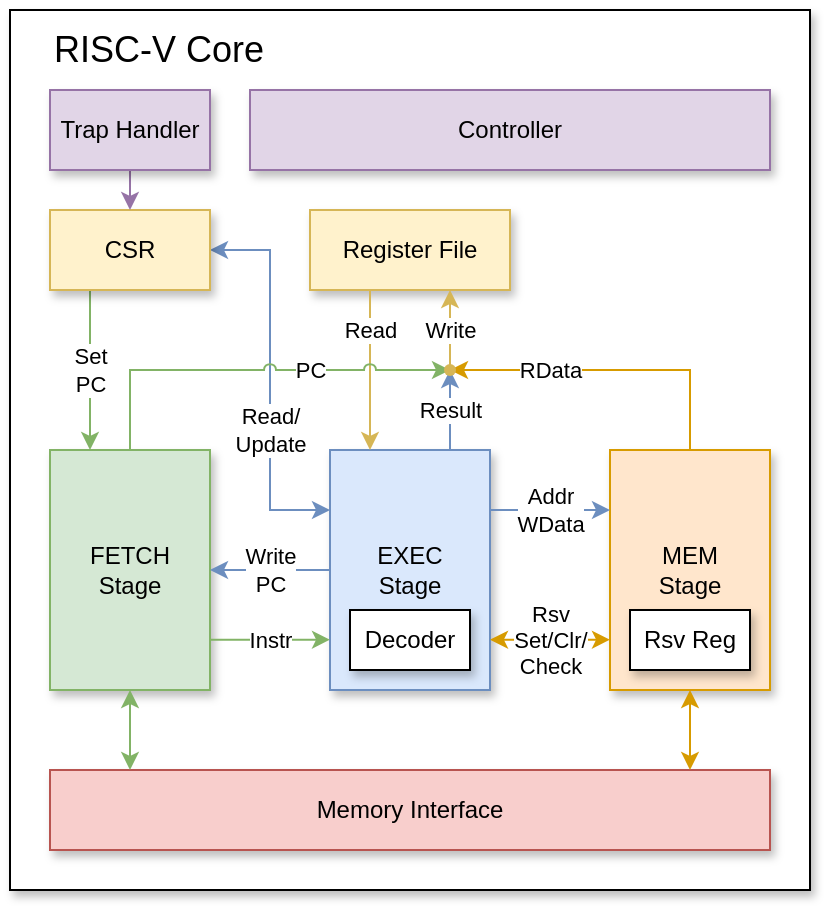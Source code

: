 <mxfile version="26.0.4">
  <diagram name="Core" id="ZIHL9I-fzvVODFl39R_9">
    <mxGraphModel dx="174" dy="736" grid="1" gridSize="10" guides="1" tooltips="1" connect="1" arrows="1" fold="1" page="0" pageScale="1" pageWidth="850" pageHeight="1100" background="none" math="0" shadow="0">
      <root>
        <mxCell id="0" />
        <mxCell id="1" parent="0" />
        <mxCell id="YKvv37CEZBAoWJd9PiFz-44" value="" style="rounded=0;whiteSpace=wrap;html=1;shadow=1;" parent="1" vertex="1">
          <mxGeometry x="440" y="-100" width="400" height="440" as="geometry" />
        </mxCell>
        <mxCell id="YKvv37CEZBAoWJd9PiFz-1" value="FETCH&lt;br&gt;Stage" style="rounded=0;whiteSpace=wrap;html=1;fillColor=#d5e8d4;strokeColor=#82b366;shadow=1;" parent="1" vertex="1">
          <mxGeometry x="460" y="120" width="80" height="120" as="geometry" />
        </mxCell>
        <mxCell id="msB5B2GZLT5xit-KQjT0-4" value="Read/&lt;br&gt;Update" style="edgeStyle=orthogonalEdgeStyle;rounded=0;orthogonalLoop=1;jettySize=auto;html=1;exitX=0;exitY=0.25;exitDx=0;exitDy=0;entryX=1;entryY=0.5;entryDx=0;entryDy=0;fillColor=#dae8fc;strokeColor=#6c8ebf;startArrow=classic;startFill=1;" edge="1" parent="1" source="YKvv37CEZBAoWJd9PiFz-2" target="msB5B2GZLT5xit-KQjT0-1">
          <mxGeometry x="-0.263" relative="1" as="geometry">
            <mxPoint as="offset" />
          </mxGeometry>
        </mxCell>
        <mxCell id="YKvv37CEZBAoWJd9PiFz-2" value="EXEC&lt;br&gt;Stage" style="rounded=0;whiteSpace=wrap;html=1;fillColor=#dae8fc;strokeColor=#6c8ebf;shadow=1;" parent="1" vertex="1">
          <mxGeometry x="600" y="120" width="80" height="120" as="geometry" />
        </mxCell>
        <mxCell id="YKvv37CEZBAoWJd9PiFz-3" value="MEM&lt;br&gt;Stage" style="rounded=0;whiteSpace=wrap;html=1;fillColor=#ffe6cc;strokeColor=#d79b00;shadow=1;" parent="1" vertex="1">
          <mxGeometry x="740" y="120" width="80" height="120" as="geometry" />
        </mxCell>
        <mxCell id="YKvv37CEZBAoWJd9PiFz-6" value="Memory Interface" style="rounded=0;whiteSpace=wrap;html=1;fillColor=#f8cecc;strokeColor=#b85450;shadow=1;" parent="1" vertex="1">
          <mxGeometry x="460" y="280" width="360" height="40" as="geometry" />
        </mxCell>
        <mxCell id="YKvv37CEZBAoWJd9PiFz-34" value="Register File" style="rounded=0;whiteSpace=wrap;html=1;fillColor=#fff2cc;strokeColor=#d6b656;shadow=1;" parent="1" vertex="1">
          <mxGeometry x="590" width="100" height="40" as="geometry" />
        </mxCell>
        <mxCell id="YKvv37CEZBAoWJd9PiFz-7" value="Instr" style="edgeStyle=orthogonalEdgeStyle;rounded=0;orthogonalLoop=1;jettySize=auto;html=1;fillColor=#d5e8d4;strokeColor=#82b366;" parent="1" edge="1">
          <mxGeometry relative="1" as="geometry">
            <mxPoint x="540" y="214.83" as="sourcePoint" />
            <mxPoint x="600" y="214.83" as="targetPoint" />
          </mxGeometry>
        </mxCell>
        <mxCell id="YKvv37CEZBAoWJd9PiFz-10" value="" style="edgeStyle=orthogonalEdgeStyle;rounded=0;orthogonalLoop=1;jettySize=auto;html=1;startArrow=classic;startFill=1;fillColor=#d5e8d4;strokeColor=#82b366;" parent="1" source="YKvv37CEZBAoWJd9PiFz-1" edge="1">
          <mxGeometry relative="1" as="geometry">
            <mxPoint x="500" y="280" as="targetPoint" />
          </mxGeometry>
        </mxCell>
        <mxCell id="YKvv37CEZBAoWJd9PiFz-8" value="Addr&lt;br&gt;WData" style="edgeStyle=orthogonalEdgeStyle;rounded=0;orthogonalLoop=1;jettySize=auto;html=1;fillColor=#dae8fc;strokeColor=#6c8ebf;" parent="1" source="YKvv37CEZBAoWJd9PiFz-2" target="YKvv37CEZBAoWJd9PiFz-3" edge="1">
          <mxGeometry relative="1" as="geometry">
            <Array as="points">
              <mxPoint x="690" y="150" />
              <mxPoint x="690" y="150" />
            </Array>
          </mxGeometry>
        </mxCell>
        <mxCell id="YKvv37CEZBAoWJd9PiFz-16" value="Read" style="edgeStyle=orthogonalEdgeStyle;rounded=0;orthogonalLoop=1;jettySize=auto;html=1;entryX=0.25;entryY=0;entryDx=0;entryDy=0;fillColor=#fff2cc;strokeColor=#d6b656;" parent="1" target="YKvv37CEZBAoWJd9PiFz-2" edge="1">
          <mxGeometry x="-0.5" relative="1" as="geometry">
            <mxPoint x="620" y="40" as="sourcePoint" />
            <Array as="points">
              <mxPoint x="620" y="70" />
              <mxPoint x="620" y="70" />
            </Array>
            <mxPoint as="offset" />
          </mxGeometry>
        </mxCell>
        <mxCell id="YKvv37CEZBAoWJd9PiFz-26" value="Write&lt;br&gt;PC" style="edgeStyle=orthogonalEdgeStyle;rounded=0;orthogonalLoop=1;jettySize=auto;html=1;exitX=0;exitY=0.5;exitDx=0;exitDy=0;entryX=1;entryY=0.5;entryDx=0;entryDy=0;fillColor=#dae8fc;strokeColor=#6c8ebf;" parent="1" source="YKvv37CEZBAoWJd9PiFz-2" target="YKvv37CEZBAoWJd9PiFz-1" edge="1">
          <mxGeometry relative="1" as="geometry" />
        </mxCell>
        <mxCell id="YKvv37CEZBAoWJd9PiFz-11" value="" style="edgeStyle=orthogonalEdgeStyle;rounded=0;orthogonalLoop=1;jettySize=auto;html=1;startArrow=classic;startFill=1;fillColor=#ffe6cc;strokeColor=#d79b00;" parent="1" source="YKvv37CEZBAoWJd9PiFz-3" edge="1">
          <mxGeometry relative="1" as="geometry">
            <mxPoint x="780" y="280" as="targetPoint" />
          </mxGeometry>
        </mxCell>
        <mxCell id="YKvv37CEZBAoWJd9PiFz-17" value="Write" style="edgeStyle=orthogonalEdgeStyle;rounded=0;orthogonalLoop=1;jettySize=auto;html=1;exitDx=0;exitDy=0;fillColor=#fff2cc;strokeColor=#d6b656;" parent="1" source="YKvv37CEZBAoWJd9PiFz-28" edge="1">
          <mxGeometry x="-0.013" relative="1" as="geometry">
            <mxPoint x="660" y="40" as="targetPoint" />
            <mxPoint as="offset" />
          </mxGeometry>
        </mxCell>
        <mxCell id="YKvv37CEZBAoWJd9PiFz-29" value="RData" style="edgeStyle=orthogonalEdgeStyle;rounded=0;orthogonalLoop=1;jettySize=auto;html=1;exitX=0.5;exitY=0;exitDx=0;exitDy=0;entryDx=0;entryDy=0;fillColor=#ffe6cc;strokeColor=#d79b00;endArrow=classic;endFill=1;" parent="1" source="YKvv37CEZBAoWJd9PiFz-3" target="YKvv37CEZBAoWJd9PiFz-28" edge="1">
          <mxGeometry x="0.375" relative="1" as="geometry">
            <mxPoint x="760" y="240" as="sourcePoint" />
            <mxPoint x="660" y="300" as="targetPoint" />
            <Array as="points">
              <mxPoint x="780" y="80" />
            </Array>
            <mxPoint as="offset" />
          </mxGeometry>
        </mxCell>
        <mxCell id="YKvv37CEZBAoWJd9PiFz-31" value="Result" style="edgeStyle=orthogonalEdgeStyle;rounded=0;orthogonalLoop=1;jettySize=auto;html=1;exitX=0.75;exitY=0;exitDx=0;exitDy=0;entryX=0.561;entryY=0.329;entryDx=0;entryDy=0;entryPerimeter=0;endArrow=classic;endFill=1;fillColor=#dae8fc;strokeColor=#6c8ebf;" parent="1" source="YKvv37CEZBAoWJd9PiFz-2" target="YKvv37CEZBAoWJd9PiFz-28" edge="1">
          <mxGeometry x="0.333" relative="1" as="geometry">
            <mxPoint as="offset" />
          </mxGeometry>
        </mxCell>
        <mxCell id="YKvv37CEZBAoWJd9PiFz-30" value="PC" style="edgeStyle=orthogonalEdgeStyle;rounded=0;orthogonalLoop=1;jettySize=auto;html=1;exitX=0.5;exitY=0;exitDx=0;exitDy=0;endArrow=classic;endFill=1;fillColor=#d5e8d4;strokeColor=#82b366;jumpStyle=arc;" parent="1" source="YKvv37CEZBAoWJd9PiFz-1" target="YKvv37CEZBAoWJd9PiFz-28" edge="1">
          <mxGeometry x="0.3" relative="1" as="geometry">
            <Array as="points">
              <mxPoint x="500" y="80" />
            </Array>
            <mxPoint as="offset" />
          </mxGeometry>
        </mxCell>
        <mxCell id="YKvv37CEZBAoWJd9PiFz-28" value="" style="shape=waypoint;sketch=0;fillStyle=solid;size=6;pointerEvents=1;points=[];fillColor=#fff2cc;resizable=0;rotatable=0;perimeter=centerPerimeter;snapToPoint=1;strokeColor=#d6b656;" parent="1" vertex="1">
          <mxGeometry x="650" y="70" width="20" height="20" as="geometry" />
        </mxCell>
        <mxCell id="YKvv37CEZBAoWJd9PiFz-40" value="Controller" style="rounded=0;whiteSpace=wrap;html=1;fillColor=#e1d5e7;strokeColor=#9673a6;shadow=1;" parent="1" vertex="1">
          <mxGeometry x="560" y="-60" width="260" height="40" as="geometry" />
        </mxCell>
        <mxCell id="YKvv37CEZBAoWJd9PiFz-45" value="RISC-V Core" style="text;html=1;align=left;verticalAlign=middle;whiteSpace=wrap;rounded=0;fontSize=18;" parent="1" vertex="1">
          <mxGeometry x="460" y="-100" width="120" height="40" as="geometry" />
        </mxCell>
        <mxCell id="bvTTQcMfEH-fUMcwnbDk-1" value="Decoder" style="rounded=0;whiteSpace=wrap;html=1;shadow=1;" parent="1" vertex="1">
          <mxGeometry x="610" y="200" width="60" height="30" as="geometry" />
        </mxCell>
        <mxCell id="bSPLW7JIugDi2HtxcepC-1" value="Rsv&lt;br&gt;Set/Clr/&lt;br&gt;Check" style="edgeStyle=orthogonalEdgeStyle;rounded=0;orthogonalLoop=1;jettySize=auto;html=1;fillColor=#ffe6cc;strokeColor=#d79b00;startArrow=classic;startFill=1;" parent="1" edge="1">
          <mxGeometry relative="1" as="geometry">
            <mxPoint x="680" y="214.83" as="sourcePoint" />
            <mxPoint x="740" y="214.83" as="targetPoint" />
          </mxGeometry>
        </mxCell>
        <mxCell id="bSPLW7JIugDi2HtxcepC-3" value="Rsv Reg" style="rounded=0;whiteSpace=wrap;html=1;shadow=1;" parent="1" vertex="1">
          <mxGeometry x="750" y="200" width="60" height="30" as="geometry" />
        </mxCell>
        <mxCell id="msB5B2GZLT5xit-KQjT0-2" value="Set&lt;br&gt;PC" style="edgeStyle=orthogonalEdgeStyle;rounded=0;orthogonalLoop=1;jettySize=auto;html=1;exitX=0.25;exitY=1;exitDx=0;exitDy=0;entryX=0.25;entryY=0;entryDx=0;entryDy=0;fillColor=#d5e8d4;strokeColor=#82b366;" edge="1" parent="1" source="msB5B2GZLT5xit-KQjT0-1" target="YKvv37CEZBAoWJd9PiFz-1">
          <mxGeometry relative="1" as="geometry" />
        </mxCell>
        <mxCell id="msB5B2GZLT5xit-KQjT0-1" value="CSR" style="rounded=0;whiteSpace=wrap;html=1;fillColor=#fff2cc;strokeColor=#d6b656;shadow=1;" vertex="1" parent="1">
          <mxGeometry x="460" width="80" height="40" as="geometry" />
        </mxCell>
        <mxCell id="msB5B2GZLT5xit-KQjT0-7" style="edgeStyle=orthogonalEdgeStyle;rounded=0;orthogonalLoop=1;jettySize=auto;html=1;exitX=0.5;exitY=1;exitDx=0;exitDy=0;entryX=0.5;entryY=0;entryDx=0;entryDy=0;fillColor=#e1d5e7;strokeColor=#9673a6;" edge="1" parent="1" source="msB5B2GZLT5xit-KQjT0-5" target="msB5B2GZLT5xit-KQjT0-1">
          <mxGeometry relative="1" as="geometry" />
        </mxCell>
        <mxCell id="msB5B2GZLT5xit-KQjT0-5" value="Trap Handler" style="rounded=0;whiteSpace=wrap;html=1;fillColor=#e1d5e7;strokeColor=#9673a6;shadow=1;" vertex="1" parent="1">
          <mxGeometry x="460" y="-60" width="80" height="40" as="geometry" />
        </mxCell>
      </root>
    </mxGraphModel>
  </diagram>
</mxfile>
